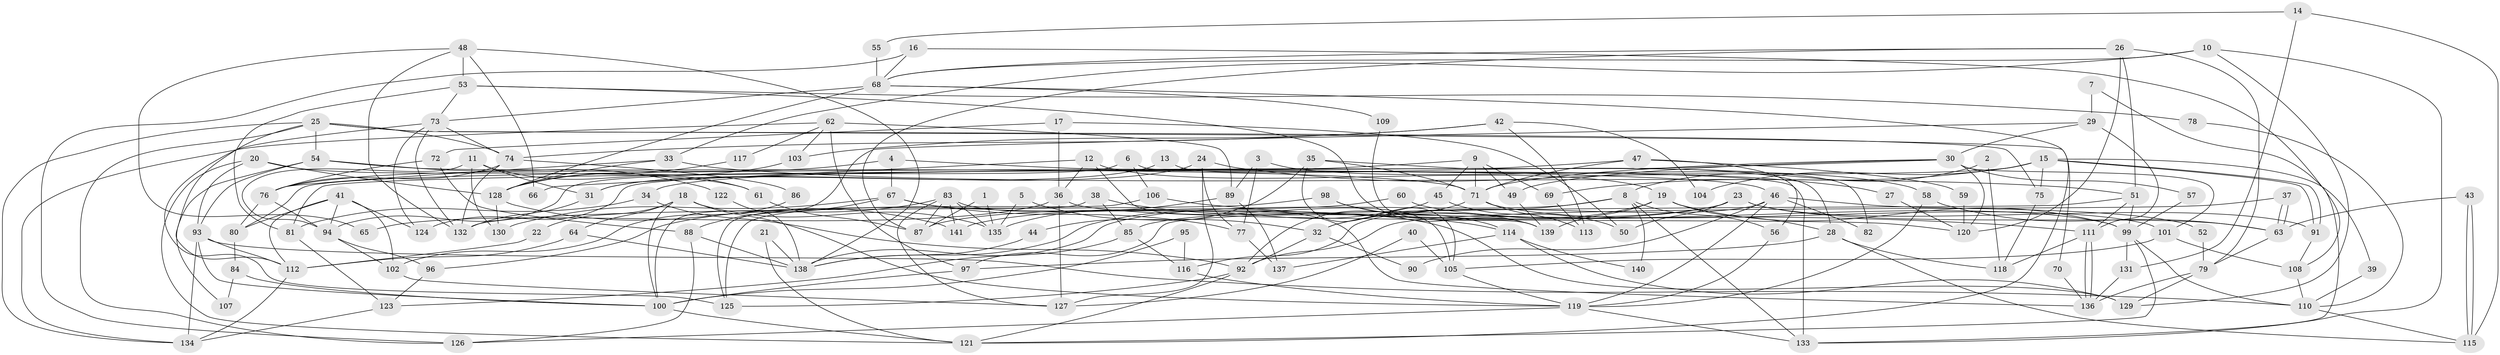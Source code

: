 // Generated by graph-tools (version 1.1) at 2025/48/03/09/25 04:48:54]
// undirected, 141 vertices, 282 edges
graph export_dot {
graph [start="1"]
  node [color=gray90,style=filled];
  1;
  2;
  3;
  4;
  5;
  6;
  7;
  8;
  9;
  10;
  11;
  12;
  13;
  14;
  15;
  16;
  17;
  18;
  19;
  20;
  21;
  22;
  23;
  24;
  25;
  26;
  27;
  28;
  29;
  30;
  31;
  32;
  33;
  34;
  35;
  36;
  37;
  38;
  39;
  40;
  41;
  42;
  43;
  44;
  45;
  46;
  47;
  48;
  49;
  50;
  51;
  52;
  53;
  54;
  55;
  56;
  57;
  58;
  59;
  60;
  61;
  62;
  63;
  64;
  65;
  66;
  67;
  68;
  69;
  70;
  71;
  72;
  73;
  74;
  75;
  76;
  77;
  78;
  79;
  80;
  81;
  82;
  83;
  84;
  85;
  86;
  87;
  88;
  89;
  90;
  91;
  92;
  93;
  94;
  95;
  96;
  97;
  98;
  99;
  100;
  101;
  102;
  103;
  104;
  105;
  106;
  107;
  108;
  109;
  110;
  111;
  112;
  113;
  114;
  115;
  116;
  117;
  118;
  119;
  120;
  121;
  122;
  123;
  124;
  125;
  126;
  127;
  128;
  129;
  130;
  131;
  132;
  133;
  134;
  135;
  136;
  137;
  138;
  139;
  140;
  141;
  1 -- 87;
  1 -- 135;
  2 -- 118;
  2 -- 8;
  3 -- 58;
  3 -- 89;
  3 -- 77;
  4 -- 76;
  4 -- 67;
  4 -- 46;
  5 -- 32;
  5 -- 135;
  6 -- 106;
  6 -- 133;
  6 -- 94;
  7 -- 133;
  7 -- 29;
  8 -- 138;
  8 -- 133;
  8 -- 32;
  8 -- 56;
  8 -- 140;
  9 -- 71;
  9 -- 45;
  9 -- 49;
  9 -- 69;
  9 -- 80;
  10 -- 129;
  10 -- 68;
  10 -- 33;
  10 -- 133;
  11 -- 130;
  11 -- 94;
  11 -- 31;
  11 -- 61;
  12 -- 19;
  12 -- 105;
  12 -- 36;
  12 -- 66;
  13 -- 31;
  13 -- 28;
  14 -- 115;
  14 -- 131;
  14 -- 55;
  15 -- 69;
  15 -- 91;
  15 -- 91;
  15 -- 34;
  15 -- 39;
  15 -- 75;
  15 -- 104;
  16 -- 68;
  16 -- 108;
  16 -- 126;
  17 -- 72;
  17 -- 36;
  17 -- 50;
  18 -- 135;
  18 -- 100;
  18 -- 22;
  18 -- 64;
  18 -- 119;
  19 -- 139;
  19 -- 28;
  19 -- 32;
  19 -- 99;
  20 -- 121;
  20 -- 93;
  20 -- 61;
  20 -- 128;
  21 -- 138;
  21 -- 121;
  22 -- 112;
  23 -- 141;
  23 -- 91;
  23 -- 50;
  23 -- 63;
  23 -- 85;
  24 -- 127;
  24 -- 31;
  24 -- 27;
  24 -- 77;
  25 -- 126;
  25 -- 112;
  25 -- 54;
  25 -- 70;
  25 -- 74;
  25 -- 75;
  25 -- 134;
  26 -- 87;
  26 -- 51;
  26 -- 68;
  26 -- 79;
  26 -- 120;
  27 -- 120;
  28 -- 118;
  28 -- 115;
  28 -- 97;
  29 -- 100;
  29 -- 111;
  29 -- 30;
  30 -- 120;
  30 -- 49;
  30 -- 57;
  30 -- 71;
  30 -- 101;
  30 -- 124;
  31 -- 132;
  32 -- 90;
  32 -- 92;
  33 -- 76;
  33 -- 51;
  33 -- 128;
  34 -- 92;
  34 -- 81;
  35 -- 71;
  35 -- 105;
  35 -- 44;
  35 -- 82;
  36 -- 127;
  36 -- 65;
  36 -- 120;
  37 -- 63;
  37 -- 63;
  37 -- 92;
  38 -- 85;
  38 -- 125;
  38 -- 114;
  39 -- 110;
  40 -- 127;
  40 -- 105;
  41 -- 112;
  41 -- 124;
  41 -- 80;
  41 -- 94;
  41 -- 102;
  42 -- 103;
  42 -- 74;
  42 -- 104;
  42 -- 113;
  43 -- 63;
  43 -- 115;
  43 -- 115;
  44 -- 138;
  45 -- 138;
  45 -- 50;
  46 -- 119;
  46 -- 52;
  46 -- 82;
  46 -- 90;
  46 -- 116;
  47 -- 71;
  47 -- 56;
  47 -- 59;
  47 -- 81;
  48 -- 132;
  48 -- 53;
  48 -- 65;
  48 -- 66;
  48 -- 138;
  49 -- 139;
  51 -- 99;
  51 -- 97;
  51 -- 111;
  52 -- 79;
  53 -- 73;
  53 -- 81;
  53 -- 78;
  53 -- 139;
  54 -- 93;
  54 -- 71;
  54 -- 107;
  54 -- 122;
  55 -- 68;
  56 -- 119;
  57 -- 99;
  58 -- 119;
  58 -- 63;
  59 -- 120;
  60 -- 99;
  60 -- 87;
  61 -- 87;
  62 -- 134;
  62 -- 97;
  62 -- 89;
  62 -- 103;
  62 -- 117;
  63 -- 79;
  64 -- 138;
  64 -- 112;
  67 -- 77;
  67 -- 129;
  67 -- 88;
  67 -- 130;
  68 -- 128;
  68 -- 73;
  68 -- 109;
  68 -- 121;
  69 -- 113;
  70 -- 136;
  71 -- 92;
  71 -- 101;
  71 -- 113;
  72 -- 88;
  72 -- 76;
  73 -- 74;
  73 -- 124;
  73 -- 125;
  73 -- 132;
  74 -- 76;
  74 -- 86;
  74 -- 132;
  75 -- 118;
  76 -- 80;
  76 -- 94;
  77 -- 137;
  78 -- 110;
  79 -- 129;
  79 -- 136;
  80 -- 84;
  81 -- 123;
  83 -- 96;
  83 -- 136;
  83 -- 87;
  83 -- 127;
  83 -- 135;
  83 -- 141;
  84 -- 100;
  84 -- 107;
  85 -- 123;
  85 -- 116;
  86 -- 102;
  88 -- 126;
  88 -- 138;
  89 -- 137;
  89 -- 135;
  91 -- 108;
  92 -- 121;
  92 -- 125;
  93 -- 100;
  93 -- 112;
  93 -- 110;
  93 -- 134;
  94 -- 96;
  94 -- 102;
  95 -- 100;
  95 -- 116;
  96 -- 123;
  97 -- 100;
  98 -- 139;
  98 -- 132;
  98 -- 114;
  99 -- 121;
  99 -- 110;
  99 -- 131;
  100 -- 121;
  101 -- 105;
  101 -- 108;
  102 -- 127;
  103 -- 128;
  105 -- 119;
  106 -- 125;
  106 -- 111;
  108 -- 110;
  109 -- 139;
  110 -- 115;
  111 -- 136;
  111 -- 136;
  111 -- 118;
  112 -- 134;
  114 -- 129;
  114 -- 137;
  114 -- 140;
  116 -- 119;
  117 -- 128;
  119 -- 126;
  119 -- 133;
  122 -- 138;
  123 -- 134;
  128 -- 130;
  128 -- 141;
  131 -- 136;
}

